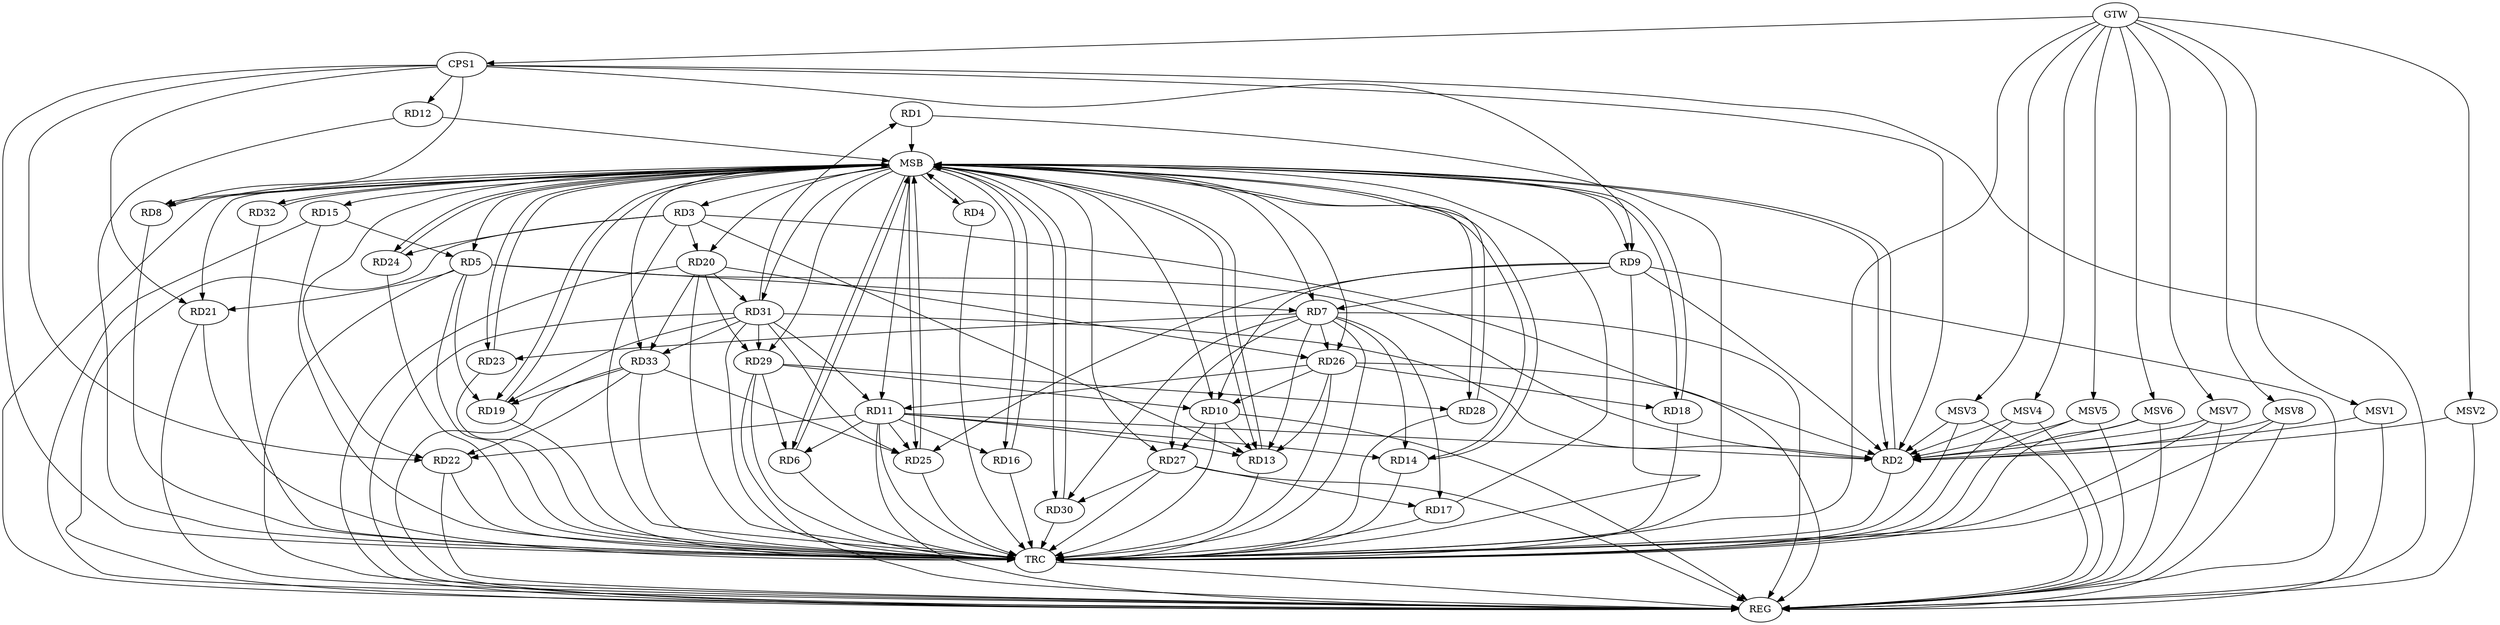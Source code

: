 strict digraph G {
  RD1 [ label="RD1" ];
  RD2 [ label="RD2" ];
  RD3 [ label="RD3" ];
  RD4 [ label="RD4" ];
  RD5 [ label="RD5" ];
  RD6 [ label="RD6" ];
  RD7 [ label="RD7" ];
  RD8 [ label="RD8" ];
  RD9 [ label="RD9" ];
  RD10 [ label="RD10" ];
  RD11 [ label="RD11" ];
  RD12 [ label="RD12" ];
  RD13 [ label="RD13" ];
  RD14 [ label="RD14" ];
  RD15 [ label="RD15" ];
  RD16 [ label="RD16" ];
  RD17 [ label="RD17" ];
  RD18 [ label="RD18" ];
  RD19 [ label="RD19" ];
  RD20 [ label="RD20" ];
  RD21 [ label="RD21" ];
  RD22 [ label="RD22" ];
  RD23 [ label="RD23" ];
  RD24 [ label="RD24" ];
  RD25 [ label="RD25" ];
  RD26 [ label="RD26" ];
  RD27 [ label="RD27" ];
  RD28 [ label="RD28" ];
  RD29 [ label="RD29" ];
  RD30 [ label="RD30" ];
  RD31 [ label="RD31" ];
  RD32 [ label="RD32" ];
  RD33 [ label="RD33" ];
  CPS1 [ label="CPS1" ];
  GTW [ label="GTW" ];
  REG [ label="REG" ];
  MSB [ label="MSB" ];
  TRC [ label="TRC" ];
  MSV1 [ label="MSV1" ];
  MSV2 [ label="MSV2" ];
  MSV3 [ label="MSV3" ];
  MSV4 [ label="MSV4" ];
  MSV5 [ label="MSV5" ];
  MSV6 [ label="MSV6" ];
  MSV7 [ label="MSV7" ];
  MSV8 [ label="MSV8" ];
  RD31 -> RD1;
  RD3 -> RD2;
  RD5 -> RD2;
  RD9 -> RD2;
  RD11 -> RD2;
  RD31 -> RD2;
  RD3 -> RD13;
  RD3 -> RD20;
  RD3 -> RD24;
  RD5 -> RD7;
  RD15 -> RD5;
  RD5 -> RD19;
  RD5 -> RD21;
  RD11 -> RD6;
  RD29 -> RD6;
  RD9 -> RD7;
  RD7 -> RD13;
  RD7 -> RD14;
  RD7 -> RD17;
  RD7 -> RD23;
  RD7 -> RD26;
  RD7 -> RD27;
  RD7 -> RD30;
  RD9 -> RD10;
  RD9 -> RD25;
  RD10 -> RD13;
  RD26 -> RD10;
  RD10 -> RD27;
  RD29 -> RD10;
  RD11 -> RD13;
  RD11 -> RD14;
  RD11 -> RD16;
  RD11 -> RD22;
  RD11 -> RD25;
  RD26 -> RD11;
  RD31 -> RD11;
  RD26 -> RD13;
  RD27 -> RD17;
  RD26 -> RD18;
  RD31 -> RD19;
  RD33 -> RD19;
  RD20 -> RD26;
  RD20 -> RD29;
  RD20 -> RD31;
  RD20 -> RD33;
  RD33 -> RD22;
  RD31 -> RD25;
  RD33 -> RD25;
  RD27 -> RD30;
  RD29 -> RD28;
  RD31 -> RD29;
  RD31 -> RD33;
  CPS1 -> RD21;
  CPS1 -> RD22;
  CPS1 -> RD12;
  CPS1 -> RD2;
  CPS1 -> RD9;
  CPS1 -> RD8;
  GTW -> CPS1;
  RD3 -> REG;
  RD5 -> REG;
  RD7 -> REG;
  RD9 -> REG;
  RD10 -> REG;
  RD11 -> REG;
  RD15 -> REG;
  RD20 -> REG;
  RD21 -> REG;
  RD22 -> REG;
  RD26 -> REG;
  RD27 -> REG;
  RD29 -> REG;
  RD31 -> REG;
  RD33 -> REG;
  CPS1 -> REG;
  RD1 -> MSB;
  MSB -> RD5;
  MSB -> RD10;
  MSB -> RD21;
  MSB -> RD22;
  MSB -> REG;
  RD2 -> MSB;
  MSB -> RD19;
  MSB -> RD20;
  MSB -> RD31;
  RD4 -> MSB;
  MSB -> RD18;
  MSB -> RD25;
  MSB -> RD26;
  MSB -> RD28;
  RD6 -> MSB;
  MSB -> RD16;
  MSB -> RD33;
  RD8 -> MSB;
  MSB -> RD2;
  MSB -> RD6;
  MSB -> RD14;
  RD12 -> MSB;
  RD13 -> MSB;
  MSB -> RD15;
  MSB -> RD23;
  MSB -> RD27;
  RD14 -> MSB;
  MSB -> RD11;
  MSB -> RD24;
  MSB -> RD32;
  RD16 -> MSB;
  RD17 -> MSB;
  MSB -> RD13;
  RD18 -> MSB;
  MSB -> RD7;
  MSB -> RD29;
  RD19 -> MSB;
  MSB -> RD3;
  RD23 -> MSB;
  MSB -> RD4;
  RD24 -> MSB;
  RD25 -> MSB;
  RD28 -> MSB;
  MSB -> RD30;
  RD30 -> MSB;
  MSB -> RD8;
  MSB -> RD9;
  RD32 -> MSB;
  RD1 -> TRC;
  RD2 -> TRC;
  RD3 -> TRC;
  RD4 -> TRC;
  RD5 -> TRC;
  RD6 -> TRC;
  RD7 -> TRC;
  RD8 -> TRC;
  RD9 -> TRC;
  RD10 -> TRC;
  RD11 -> TRC;
  RD12 -> TRC;
  RD13 -> TRC;
  RD14 -> TRC;
  RD15 -> TRC;
  RD16 -> TRC;
  RD17 -> TRC;
  RD18 -> TRC;
  RD19 -> TRC;
  RD20 -> TRC;
  RD21 -> TRC;
  RD22 -> TRC;
  RD23 -> TRC;
  RD24 -> TRC;
  RD25 -> TRC;
  RD26 -> TRC;
  RD27 -> TRC;
  RD28 -> TRC;
  RD29 -> TRC;
  RD30 -> TRC;
  RD31 -> TRC;
  RD32 -> TRC;
  RD33 -> TRC;
  CPS1 -> TRC;
  GTW -> TRC;
  TRC -> REG;
  MSV1 -> RD2;
  GTW -> MSV1;
  MSV1 -> REG;
  MSV2 -> RD2;
  MSV3 -> RD2;
  GTW -> MSV2;
  MSV2 -> REG;
  GTW -> MSV3;
  MSV3 -> REG;
  MSV3 -> TRC;
  MSV4 -> RD2;
  GTW -> MSV4;
  MSV4 -> REG;
  MSV4 -> TRC;
  MSV5 -> RD2;
  MSV6 -> RD2;
  MSV7 -> RD2;
  GTW -> MSV5;
  MSV5 -> REG;
  MSV5 -> TRC;
  GTW -> MSV6;
  MSV6 -> REG;
  MSV6 -> TRC;
  GTW -> MSV7;
  MSV7 -> REG;
  MSV7 -> TRC;
  MSV8 -> RD2;
  GTW -> MSV8;
  MSV8 -> REG;
  MSV8 -> TRC;
}
